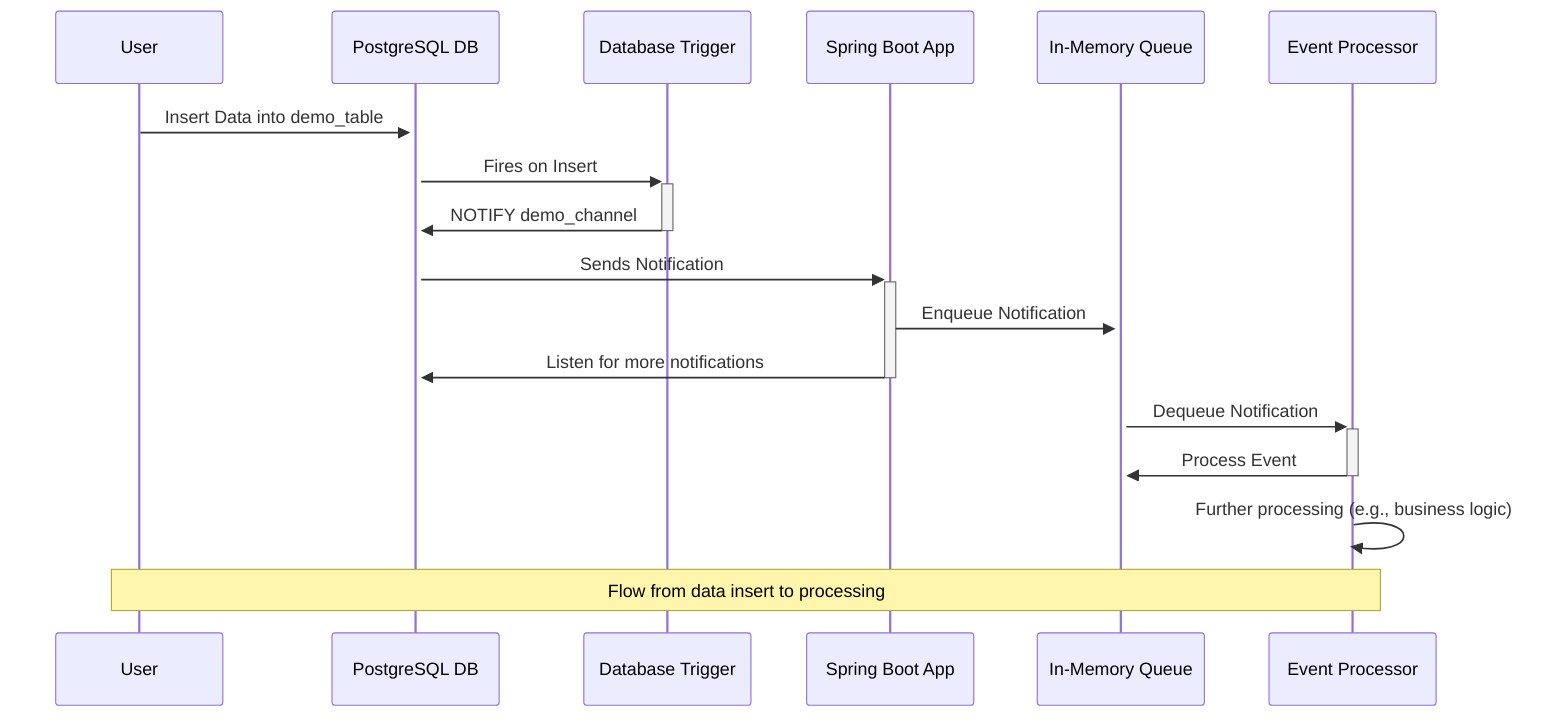 sequenceDiagram
    participant User
    participant PostgreSQL as PostgreSQL DB
    participant Trigger as Database Trigger
    participant Service as Spring Boot App
    participant Queue as In-Memory Queue
    participant Processor as Event Processor

    User->>+PostgreSQL: Insert Data into demo_table
    PostgreSQL->>+Trigger: Fires on Insert
    Trigger->>-PostgreSQL: NOTIFY demo_channel
    PostgreSQL->>+Service: Sends Notification
    Service->>+Queue: Enqueue Notification
    Service->>-PostgreSQL: Listen for more notifications
    Queue->>+Processor: Dequeue Notification
    Processor->>-Queue: Process Event
    Processor->>Processor: Further processing (e.g., business logic)

    Note over User,Processor: Flow from data insert to processing